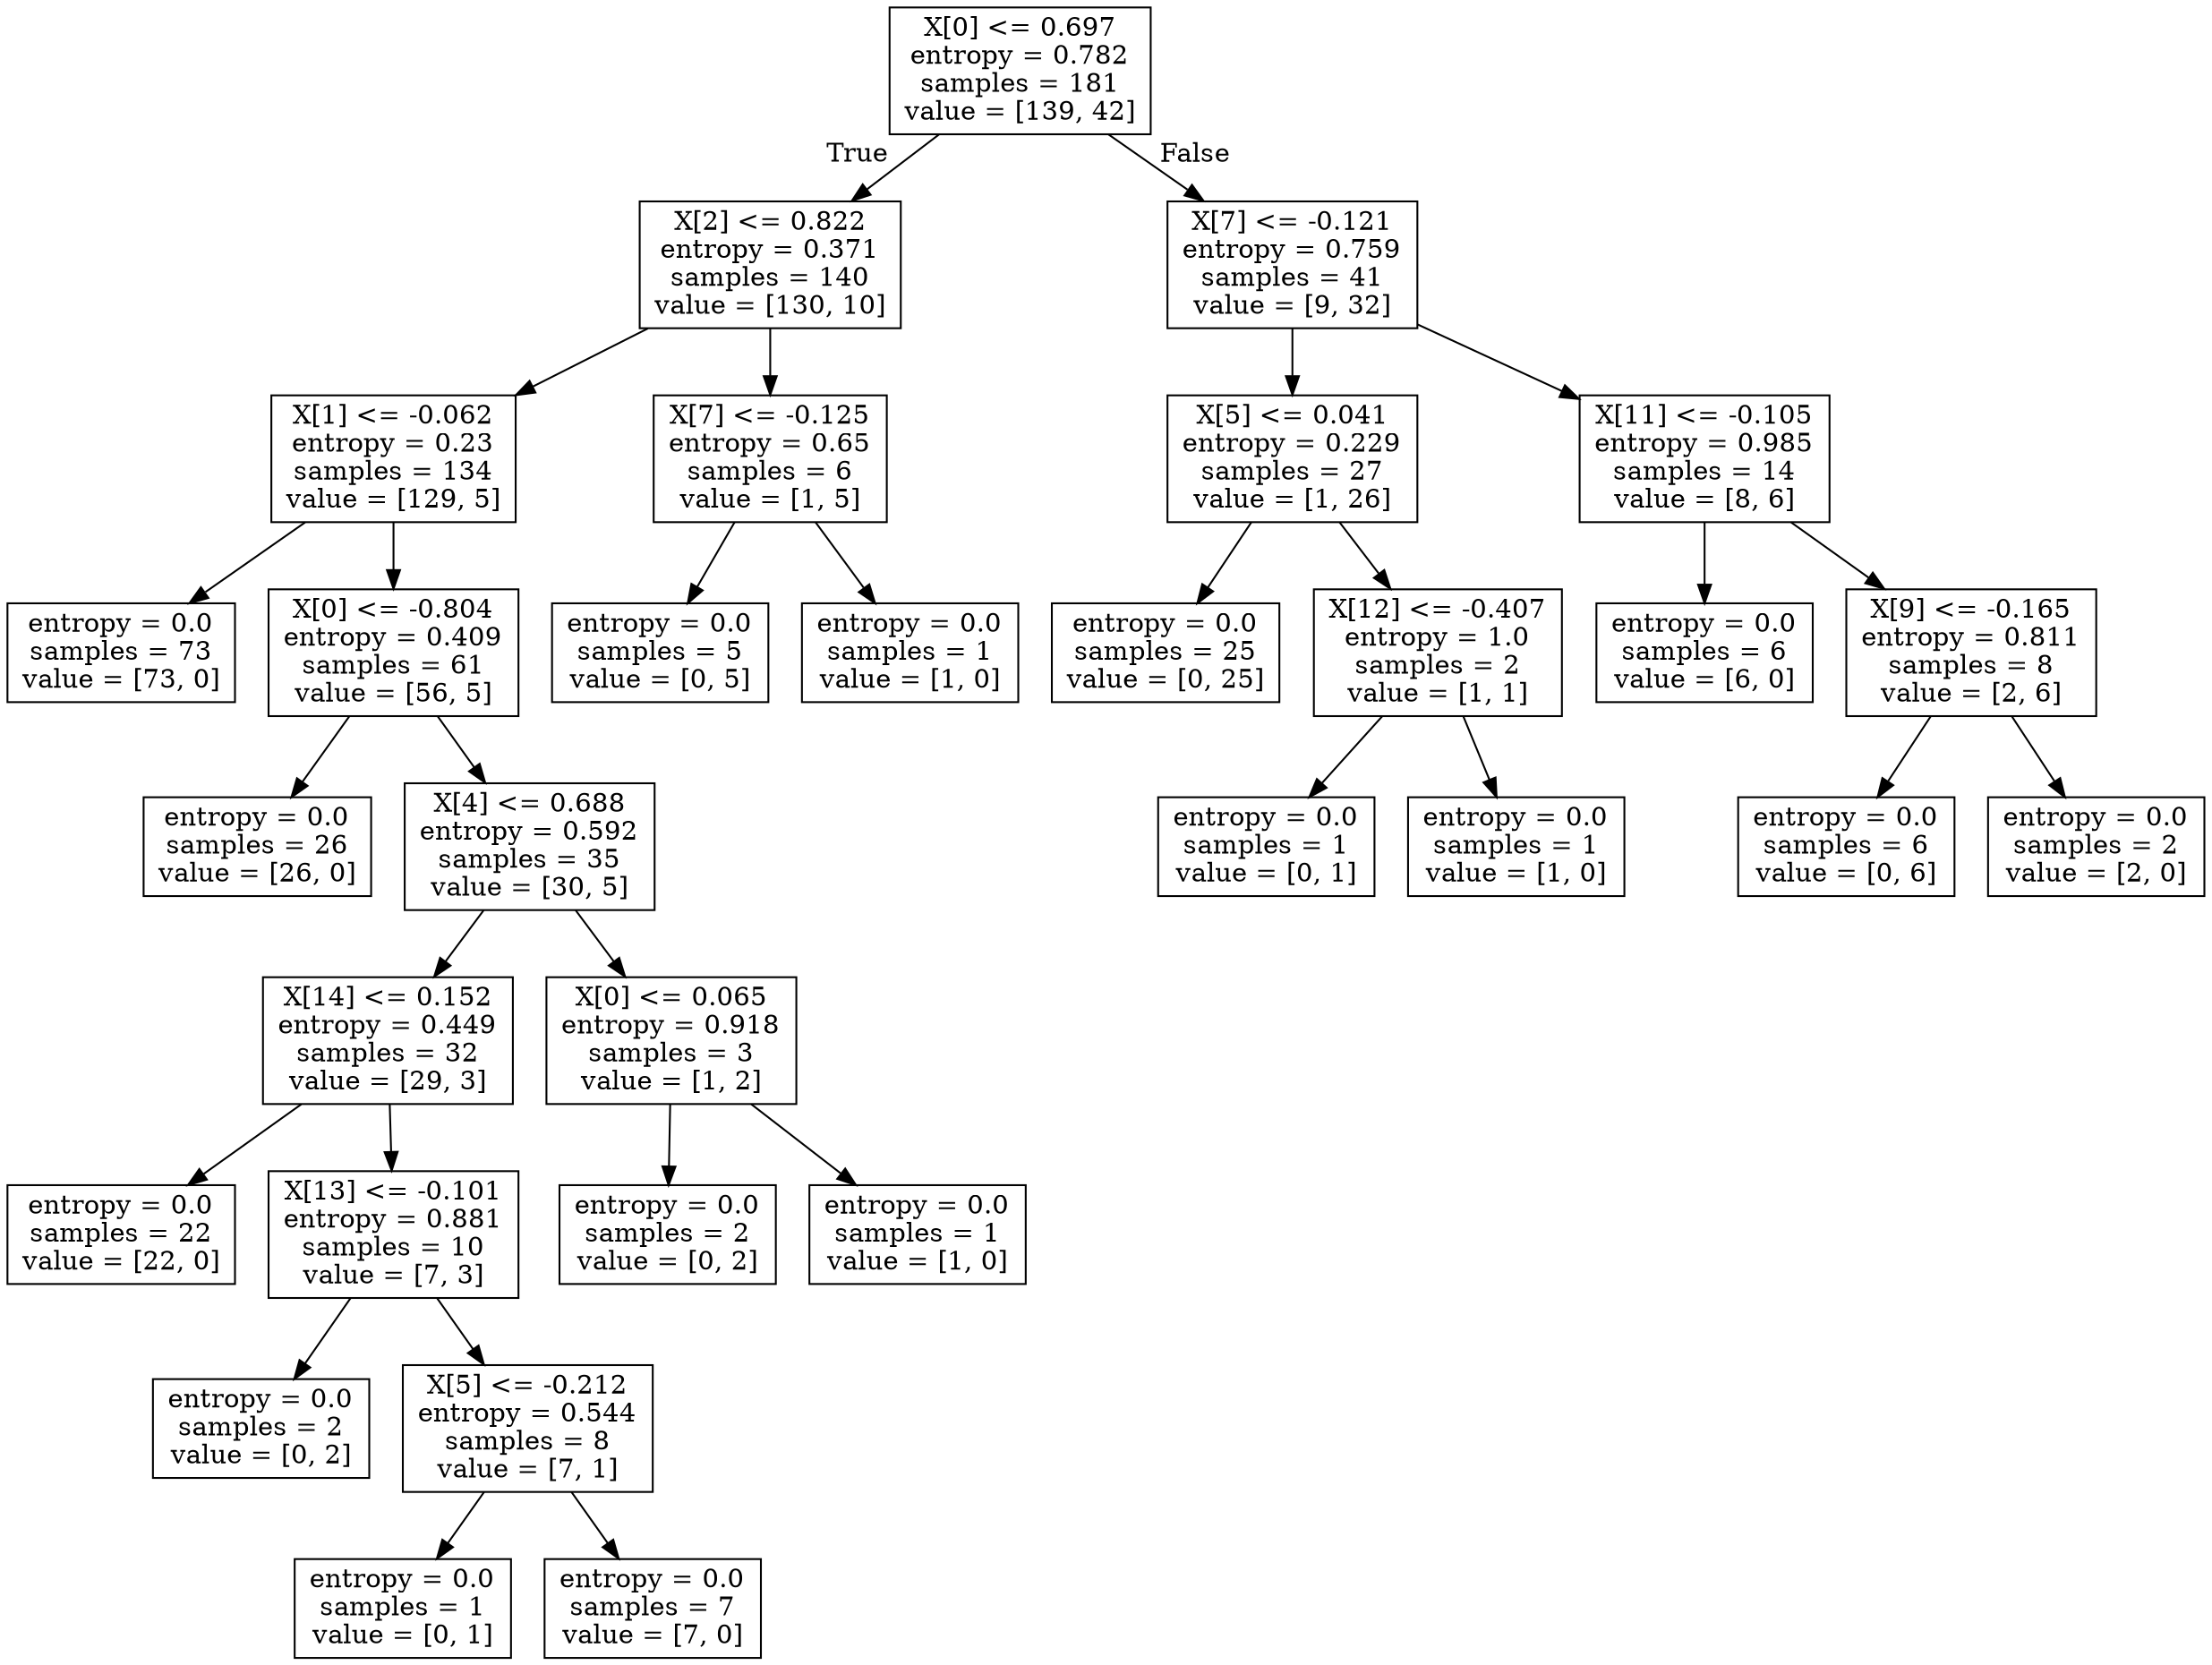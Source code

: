 digraph Tree {
node [shape=box] ;
0 [label="X[0] <= 0.697\nentropy = 0.782\nsamples = 181\nvalue = [139, 42]"] ;
1 [label="X[2] <= 0.822\nentropy = 0.371\nsamples = 140\nvalue = [130, 10]"] ;
0 -> 1 [labeldistance=2.5, labelangle=45, headlabel="True"] ;
2 [label="X[1] <= -0.062\nentropy = 0.23\nsamples = 134\nvalue = [129, 5]"] ;
1 -> 2 ;
3 [label="entropy = 0.0\nsamples = 73\nvalue = [73, 0]"] ;
2 -> 3 ;
4 [label="X[0] <= -0.804\nentropy = 0.409\nsamples = 61\nvalue = [56, 5]"] ;
2 -> 4 ;
5 [label="entropy = 0.0\nsamples = 26\nvalue = [26, 0]"] ;
4 -> 5 ;
6 [label="X[4] <= 0.688\nentropy = 0.592\nsamples = 35\nvalue = [30, 5]"] ;
4 -> 6 ;
7 [label="X[14] <= 0.152\nentropy = 0.449\nsamples = 32\nvalue = [29, 3]"] ;
6 -> 7 ;
8 [label="entropy = 0.0\nsamples = 22\nvalue = [22, 0]"] ;
7 -> 8 ;
9 [label="X[13] <= -0.101\nentropy = 0.881\nsamples = 10\nvalue = [7, 3]"] ;
7 -> 9 ;
10 [label="entropy = 0.0\nsamples = 2\nvalue = [0, 2]"] ;
9 -> 10 ;
11 [label="X[5] <= -0.212\nentropy = 0.544\nsamples = 8\nvalue = [7, 1]"] ;
9 -> 11 ;
12 [label="entropy = 0.0\nsamples = 1\nvalue = [0, 1]"] ;
11 -> 12 ;
13 [label="entropy = 0.0\nsamples = 7\nvalue = [7, 0]"] ;
11 -> 13 ;
14 [label="X[0] <= 0.065\nentropy = 0.918\nsamples = 3\nvalue = [1, 2]"] ;
6 -> 14 ;
15 [label="entropy = 0.0\nsamples = 2\nvalue = [0, 2]"] ;
14 -> 15 ;
16 [label="entropy = 0.0\nsamples = 1\nvalue = [1, 0]"] ;
14 -> 16 ;
17 [label="X[7] <= -0.125\nentropy = 0.65\nsamples = 6\nvalue = [1, 5]"] ;
1 -> 17 ;
18 [label="entropy = 0.0\nsamples = 5\nvalue = [0, 5]"] ;
17 -> 18 ;
19 [label="entropy = 0.0\nsamples = 1\nvalue = [1, 0]"] ;
17 -> 19 ;
20 [label="X[7] <= -0.121\nentropy = 0.759\nsamples = 41\nvalue = [9, 32]"] ;
0 -> 20 [labeldistance=2.5, labelangle=-45, headlabel="False"] ;
21 [label="X[5] <= 0.041\nentropy = 0.229\nsamples = 27\nvalue = [1, 26]"] ;
20 -> 21 ;
22 [label="entropy = 0.0\nsamples = 25\nvalue = [0, 25]"] ;
21 -> 22 ;
23 [label="X[12] <= -0.407\nentropy = 1.0\nsamples = 2\nvalue = [1, 1]"] ;
21 -> 23 ;
24 [label="entropy = 0.0\nsamples = 1\nvalue = [0, 1]"] ;
23 -> 24 ;
25 [label="entropy = 0.0\nsamples = 1\nvalue = [1, 0]"] ;
23 -> 25 ;
26 [label="X[11] <= -0.105\nentropy = 0.985\nsamples = 14\nvalue = [8, 6]"] ;
20 -> 26 ;
27 [label="entropy = 0.0\nsamples = 6\nvalue = [6, 0]"] ;
26 -> 27 ;
28 [label="X[9] <= -0.165\nentropy = 0.811\nsamples = 8\nvalue = [2, 6]"] ;
26 -> 28 ;
29 [label="entropy = 0.0\nsamples = 6\nvalue = [0, 6]"] ;
28 -> 29 ;
30 [label="entropy = 0.0\nsamples = 2\nvalue = [2, 0]"] ;
28 -> 30 ;
}